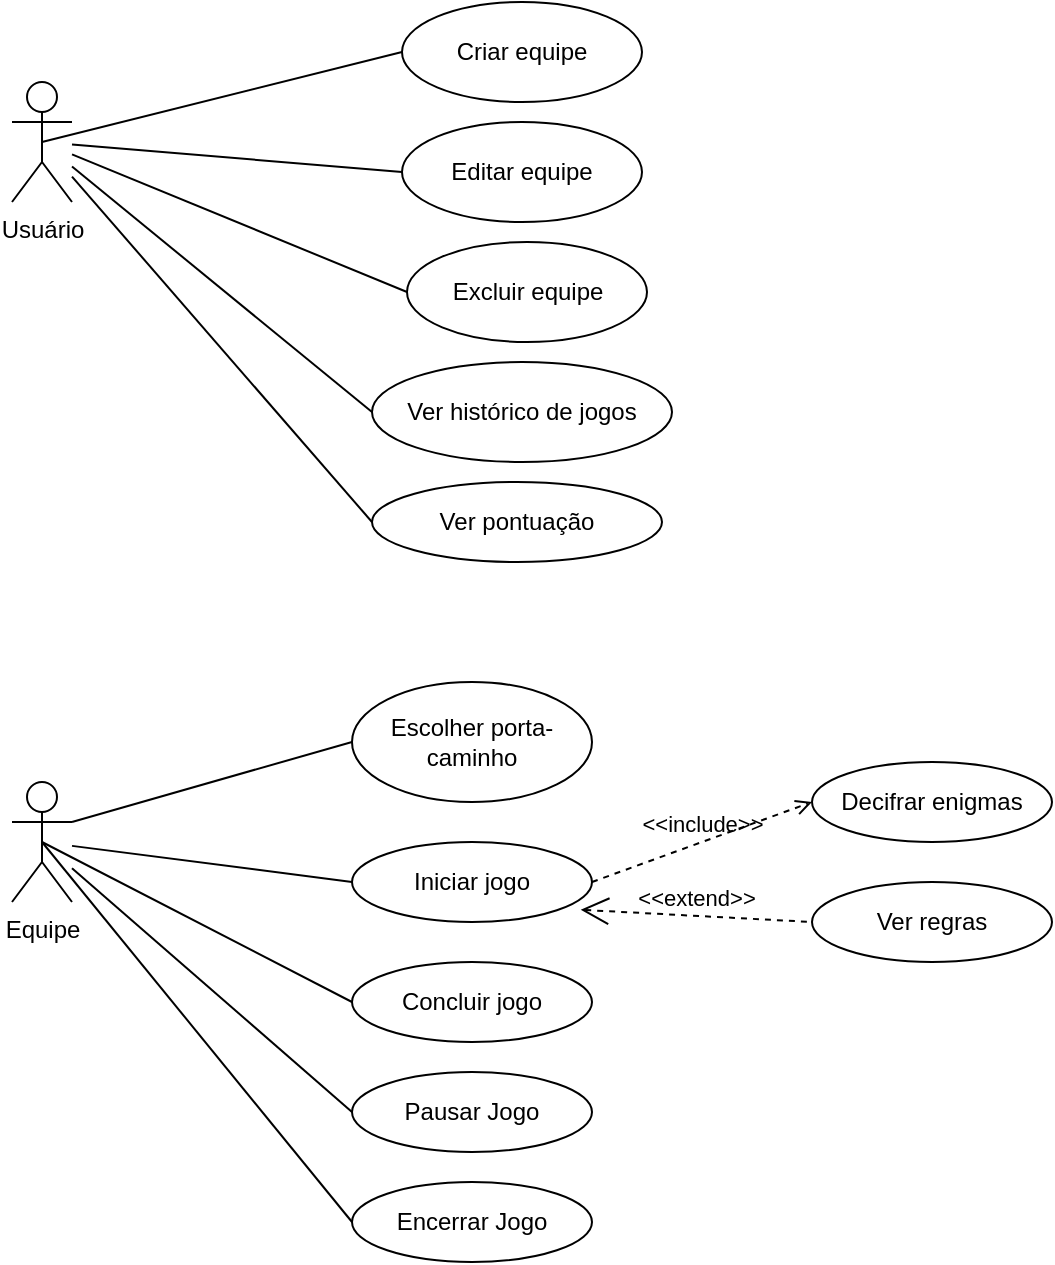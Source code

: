 <mxfile version="21.2.4" type="device">
  <diagram name="Página-1" id="7LEvCIcJafj7x5aN4QO6">
    <mxGraphModel dx="1035" dy="522" grid="1" gridSize="10" guides="1" tooltips="1" connect="1" arrows="1" fold="1" page="1" pageScale="1" pageWidth="827" pageHeight="1169" math="0" shadow="0">
      <root>
        <mxCell id="0" />
        <mxCell id="1" parent="0" />
        <mxCell id="RigMC0Gt6wFW-GYbgyMK-1" value="Usuário" style="shape=umlActor;verticalLabelPosition=bottom;verticalAlign=top;html=1;outlineConnect=0;" vertex="1" parent="1">
          <mxGeometry x="50" y="50" width="30" height="60" as="geometry" />
        </mxCell>
        <mxCell id="RigMC0Gt6wFW-GYbgyMK-4" value="Criar equipe" style="ellipse;whiteSpace=wrap;html=1;" vertex="1" parent="1">
          <mxGeometry x="245" y="10" width="120" height="50" as="geometry" />
        </mxCell>
        <mxCell id="RigMC0Gt6wFW-GYbgyMK-7" value="" style="endArrow=none;html=1;rounded=0;exitX=0.5;exitY=0.5;exitDx=0;exitDy=0;exitPerimeter=0;entryX=0;entryY=0.5;entryDx=0;entryDy=0;" edge="1" parent="1" source="RigMC0Gt6wFW-GYbgyMK-1" target="RigMC0Gt6wFW-GYbgyMK-4">
          <mxGeometry width="50" height="50" relative="1" as="geometry">
            <mxPoint x="430" y="270" as="sourcePoint" />
            <mxPoint x="480" y="220" as="targetPoint" />
          </mxGeometry>
        </mxCell>
        <mxCell id="RigMC0Gt6wFW-GYbgyMK-8" value="Editar equipe" style="ellipse;whiteSpace=wrap;html=1;" vertex="1" parent="1">
          <mxGeometry x="245" y="70" width="120" height="50" as="geometry" />
        </mxCell>
        <mxCell id="RigMC0Gt6wFW-GYbgyMK-9" value="Excluir equipe" style="ellipse;whiteSpace=wrap;html=1;" vertex="1" parent="1">
          <mxGeometry x="247.5" y="130" width="120" height="50" as="geometry" />
        </mxCell>
        <mxCell id="RigMC0Gt6wFW-GYbgyMK-10" value="Ver histórico de jogos" style="ellipse;whiteSpace=wrap;html=1;" vertex="1" parent="1">
          <mxGeometry x="230" y="190" width="150" height="50" as="geometry" />
        </mxCell>
        <mxCell id="RigMC0Gt6wFW-GYbgyMK-11" value="Ver pontuação" style="ellipse;whiteSpace=wrap;html=1;" vertex="1" parent="1">
          <mxGeometry x="230" y="250" width="145" height="40" as="geometry" />
        </mxCell>
        <mxCell id="RigMC0Gt6wFW-GYbgyMK-12" value="" style="endArrow=none;html=1;rounded=0;exitX=0;exitY=0.5;exitDx=0;exitDy=0;" edge="1" parent="1" source="RigMC0Gt6wFW-GYbgyMK-8" target="RigMC0Gt6wFW-GYbgyMK-1">
          <mxGeometry width="50" height="50" relative="1" as="geometry">
            <mxPoint x="430" y="270" as="sourcePoint" />
            <mxPoint x="480" y="220" as="targetPoint" />
          </mxGeometry>
        </mxCell>
        <mxCell id="RigMC0Gt6wFW-GYbgyMK-13" value="" style="endArrow=none;html=1;rounded=0;exitX=0;exitY=0.5;exitDx=0;exitDy=0;" edge="1" parent="1" source="RigMC0Gt6wFW-GYbgyMK-9" target="RigMC0Gt6wFW-GYbgyMK-1">
          <mxGeometry width="50" height="50" relative="1" as="geometry">
            <mxPoint x="430" y="270" as="sourcePoint" />
            <mxPoint x="480" y="220" as="targetPoint" />
          </mxGeometry>
        </mxCell>
        <mxCell id="RigMC0Gt6wFW-GYbgyMK-14" value="" style="endArrow=none;html=1;rounded=0;exitX=0;exitY=0.5;exitDx=0;exitDy=0;" edge="1" parent="1" source="RigMC0Gt6wFW-GYbgyMK-10" target="RigMC0Gt6wFW-GYbgyMK-1">
          <mxGeometry width="50" height="50" relative="1" as="geometry">
            <mxPoint x="430" y="270" as="sourcePoint" />
            <mxPoint x="480" y="220" as="targetPoint" />
          </mxGeometry>
        </mxCell>
        <mxCell id="RigMC0Gt6wFW-GYbgyMK-15" value="" style="endArrow=none;html=1;rounded=0;exitX=0;exitY=0.5;exitDx=0;exitDy=0;" edge="1" parent="1" source="RigMC0Gt6wFW-GYbgyMK-11" target="RigMC0Gt6wFW-GYbgyMK-1">
          <mxGeometry width="50" height="50" relative="1" as="geometry">
            <mxPoint x="430" y="270" as="sourcePoint" />
            <mxPoint x="480" y="220" as="targetPoint" />
          </mxGeometry>
        </mxCell>
        <mxCell id="RigMC0Gt6wFW-GYbgyMK-16" value="Equipe" style="shape=umlActor;verticalLabelPosition=bottom;verticalAlign=top;html=1;outlineConnect=0;" vertex="1" parent="1">
          <mxGeometry x="50" y="400" width="30" height="60" as="geometry" />
        </mxCell>
        <mxCell id="RigMC0Gt6wFW-GYbgyMK-20" value="Escolher porta-caminho" style="ellipse;whiteSpace=wrap;html=1;" vertex="1" parent="1">
          <mxGeometry x="220" y="350" width="120" height="60" as="geometry" />
        </mxCell>
        <mxCell id="RigMC0Gt6wFW-GYbgyMK-21" value="Iniciar jogo" style="ellipse;whiteSpace=wrap;html=1;" vertex="1" parent="1">
          <mxGeometry x="220" y="430" width="120" height="40" as="geometry" />
        </mxCell>
        <mxCell id="RigMC0Gt6wFW-GYbgyMK-24" value="Decifrar enigmas" style="ellipse;whiteSpace=wrap;html=1;" vertex="1" parent="1">
          <mxGeometry x="450" y="390" width="120" height="40" as="geometry" />
        </mxCell>
        <mxCell id="RigMC0Gt6wFW-GYbgyMK-25" value="Ver regras" style="ellipse;whiteSpace=wrap;html=1;" vertex="1" parent="1">
          <mxGeometry x="450" y="450" width="120" height="40" as="geometry" />
        </mxCell>
        <mxCell id="RigMC0Gt6wFW-GYbgyMK-27" value="Concluir jogo" style="ellipse;whiteSpace=wrap;html=1;" vertex="1" parent="1">
          <mxGeometry x="220" y="490" width="120" height="40" as="geometry" />
        </mxCell>
        <mxCell id="RigMC0Gt6wFW-GYbgyMK-28" value="Pausar Jogo" style="ellipse;whiteSpace=wrap;html=1;" vertex="1" parent="1">
          <mxGeometry x="220" y="545" width="120" height="40" as="geometry" />
        </mxCell>
        <mxCell id="RigMC0Gt6wFW-GYbgyMK-29" value="Encerrar Jogo" style="ellipse;whiteSpace=wrap;html=1;" vertex="1" parent="1">
          <mxGeometry x="220" y="600" width="120" height="40" as="geometry" />
        </mxCell>
        <mxCell id="RigMC0Gt6wFW-GYbgyMK-31" value="" style="endArrow=none;html=1;rounded=0;entryX=0.5;entryY=0.5;entryDx=0;entryDy=0;entryPerimeter=0;exitX=0;exitY=0.5;exitDx=0;exitDy=0;" edge="1" parent="1" source="RigMC0Gt6wFW-GYbgyMK-29" target="RigMC0Gt6wFW-GYbgyMK-16">
          <mxGeometry width="50" height="50" relative="1" as="geometry">
            <mxPoint x="430" y="590" as="sourcePoint" />
            <mxPoint x="480" y="540" as="targetPoint" />
          </mxGeometry>
        </mxCell>
        <mxCell id="RigMC0Gt6wFW-GYbgyMK-32" value="" style="endArrow=none;html=1;rounded=0;exitX=0;exitY=0.5;exitDx=0;exitDy=0;" edge="1" parent="1" source="RigMC0Gt6wFW-GYbgyMK-28" target="RigMC0Gt6wFW-GYbgyMK-16">
          <mxGeometry width="50" height="50" relative="1" as="geometry">
            <mxPoint x="430" y="590" as="sourcePoint" />
            <mxPoint x="480" y="540" as="targetPoint" />
          </mxGeometry>
        </mxCell>
        <mxCell id="RigMC0Gt6wFW-GYbgyMK-33" value="" style="endArrow=none;html=1;rounded=0;entryX=0.5;entryY=0.5;entryDx=0;entryDy=0;entryPerimeter=0;exitX=0;exitY=0.5;exitDx=0;exitDy=0;" edge="1" parent="1" source="RigMC0Gt6wFW-GYbgyMK-27" target="RigMC0Gt6wFW-GYbgyMK-16">
          <mxGeometry width="50" height="50" relative="1" as="geometry">
            <mxPoint x="430" y="590" as="sourcePoint" />
            <mxPoint x="480" y="540" as="targetPoint" />
          </mxGeometry>
        </mxCell>
        <mxCell id="RigMC0Gt6wFW-GYbgyMK-34" value="" style="endArrow=none;html=1;rounded=0;entryX=1;entryY=0.333;entryDx=0;entryDy=0;entryPerimeter=0;exitX=0;exitY=0.5;exitDx=0;exitDy=0;" edge="1" parent="1" source="RigMC0Gt6wFW-GYbgyMK-20" target="RigMC0Gt6wFW-GYbgyMK-16">
          <mxGeometry width="50" height="50" relative="1" as="geometry">
            <mxPoint x="430" y="590" as="sourcePoint" />
            <mxPoint x="480" y="540" as="targetPoint" />
          </mxGeometry>
        </mxCell>
        <mxCell id="RigMC0Gt6wFW-GYbgyMK-35" value="" style="endArrow=none;html=1;rounded=0;exitX=0;exitY=0.5;exitDx=0;exitDy=0;" edge="1" parent="1" source="RigMC0Gt6wFW-GYbgyMK-21" target="RigMC0Gt6wFW-GYbgyMK-16">
          <mxGeometry width="50" height="50" relative="1" as="geometry">
            <mxPoint x="430" y="590" as="sourcePoint" />
            <mxPoint x="480" y="540" as="targetPoint" />
          </mxGeometry>
        </mxCell>
        <mxCell id="RigMC0Gt6wFW-GYbgyMK-43" value="&amp;lt;&amp;lt;extend&amp;gt;&amp;gt;" style="edgeStyle=none;html=1;startArrow=open;endArrow=none;startSize=12;verticalAlign=bottom;dashed=1;labelBackgroundColor=none;rounded=0;entryX=0;entryY=0.5;entryDx=0;entryDy=0;exitX=0.953;exitY=0.847;exitDx=0;exitDy=0;exitPerimeter=0;" edge="1" parent="1" source="RigMC0Gt6wFW-GYbgyMK-21" target="RigMC0Gt6wFW-GYbgyMK-25">
          <mxGeometry width="160" relative="1" as="geometry">
            <mxPoint x="440" y="550" as="sourcePoint" />
            <mxPoint x="450" y="480" as="targetPoint" />
          </mxGeometry>
        </mxCell>
        <mxCell id="RigMC0Gt6wFW-GYbgyMK-44" value="&amp;lt;&amp;lt;include&amp;gt;&amp;gt;" style="edgeStyle=none;html=1;endArrow=open;verticalAlign=bottom;dashed=1;labelBackgroundColor=none;rounded=0;exitX=1;exitY=0.5;exitDx=0;exitDy=0;entryX=0;entryY=0.5;entryDx=0;entryDy=0;" edge="1" parent="1" source="RigMC0Gt6wFW-GYbgyMK-21">
          <mxGeometry width="160" relative="1" as="geometry">
            <mxPoint x="440" y="550" as="sourcePoint" />
            <mxPoint x="450" y="410" as="targetPoint" />
          </mxGeometry>
        </mxCell>
      </root>
    </mxGraphModel>
  </diagram>
</mxfile>
